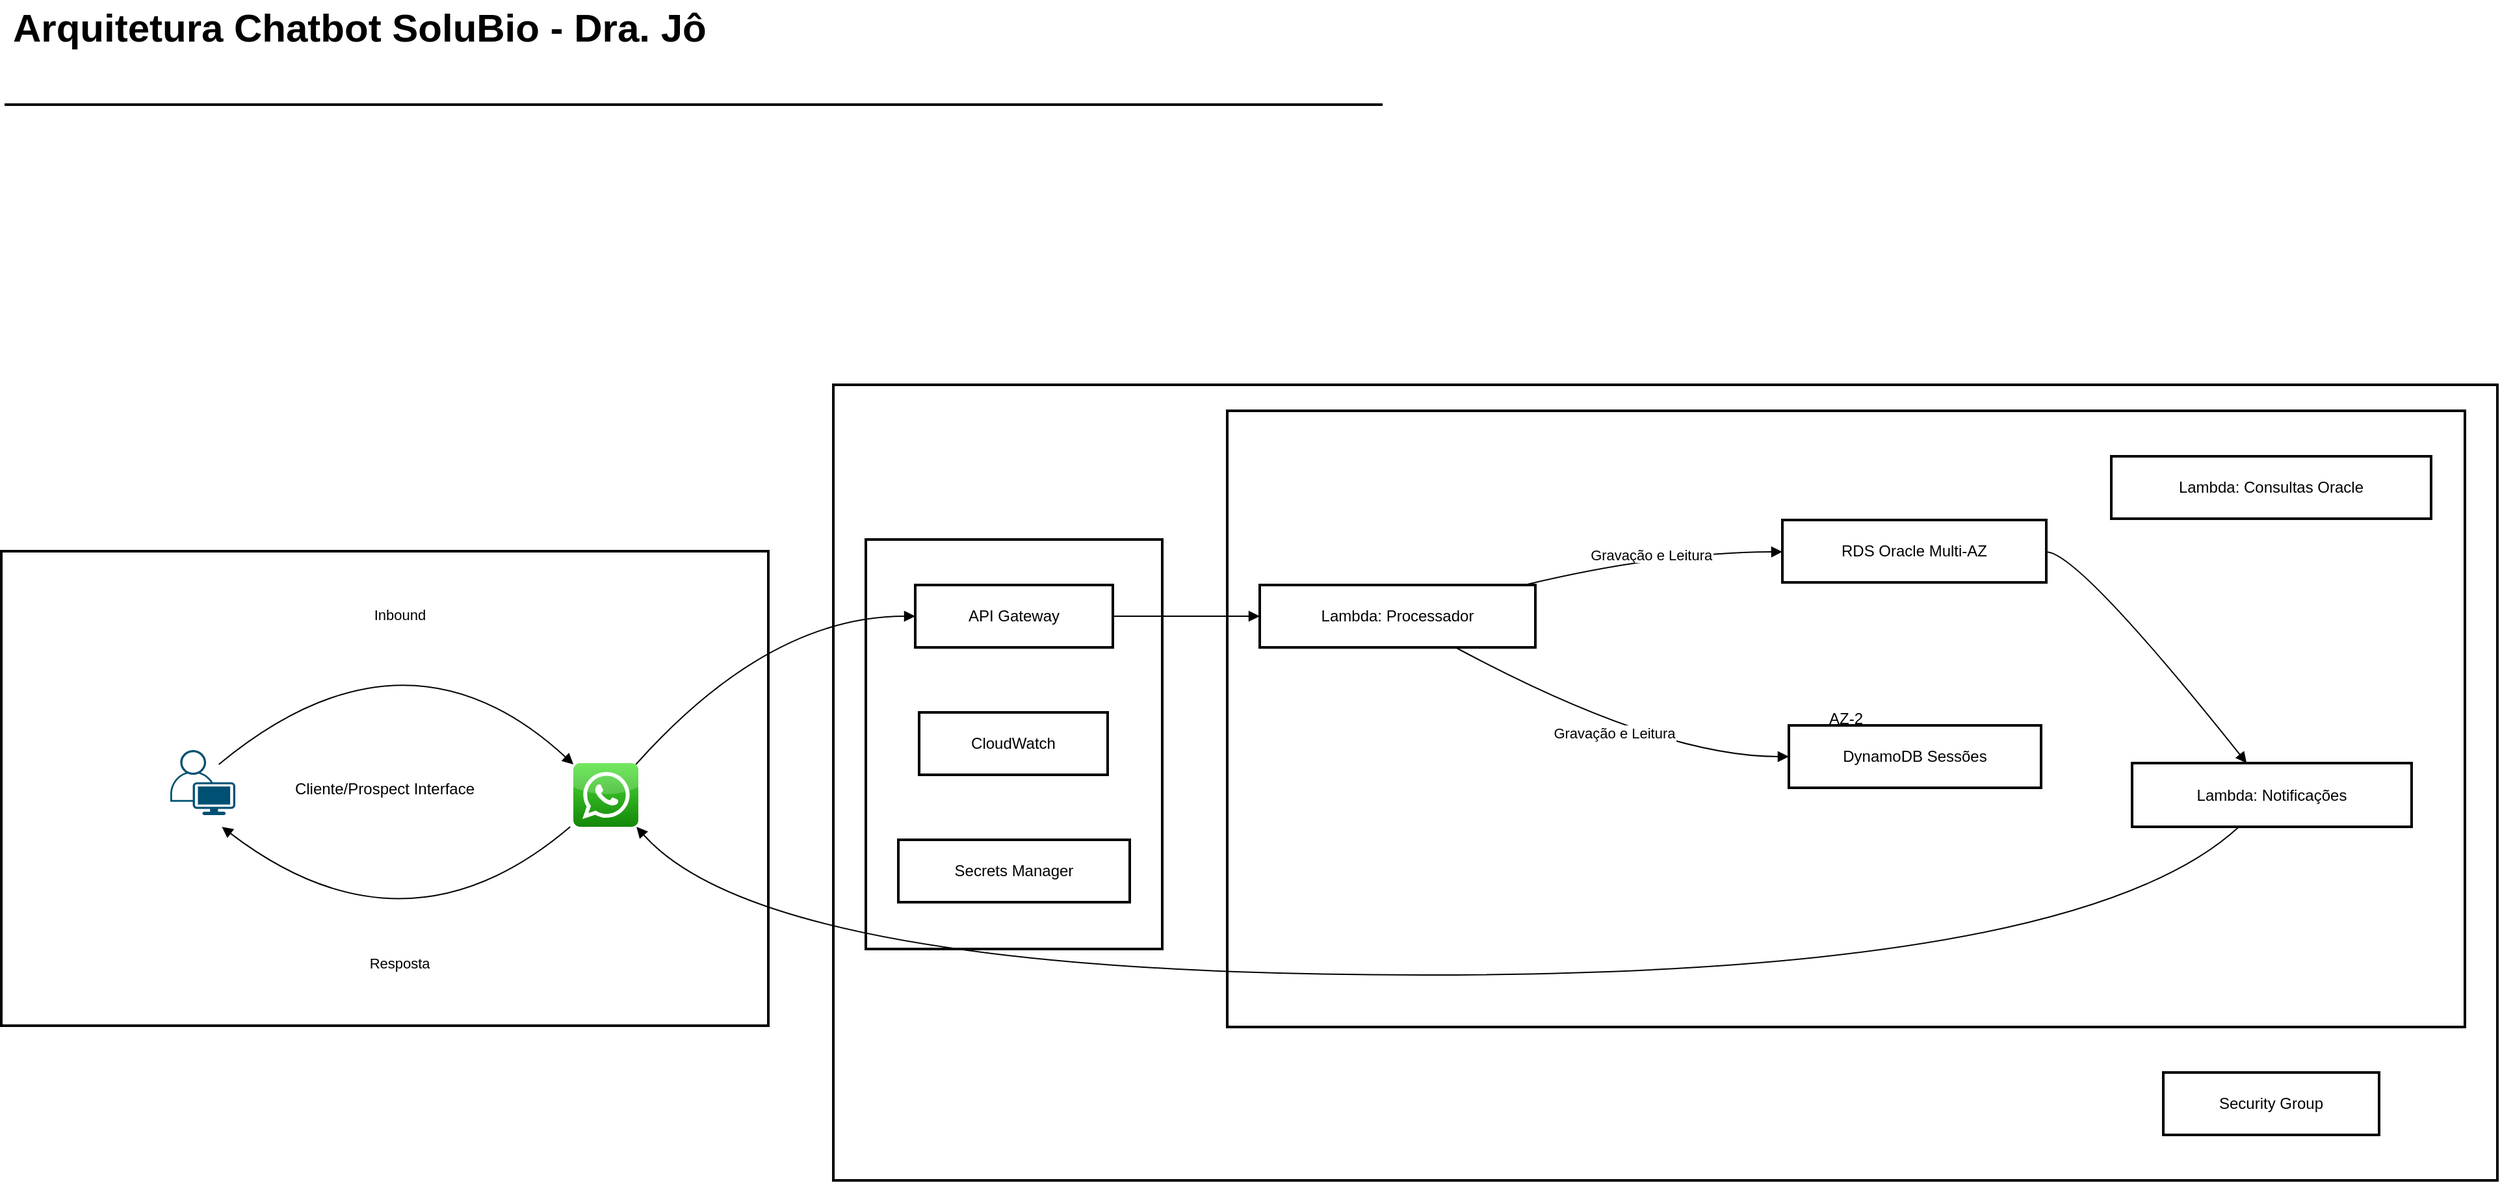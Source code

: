 <mxfile version="24.8.4">
  <diagram id="Ht1M8jgEwFfnCIfOTk4-" name="Page-1">
    <mxGraphModel dx="1562" dy="810" grid="1" gridSize="10" guides="1" tooltips="1" connect="1" arrows="1" fold="1" page="1" pageScale="1" pageWidth="1169" pageHeight="827" math="0" shadow="0">
      <root>
        <mxCell id="0" />
        <mxCell id="1" parent="0" />
        <mxCell id="KcYLGZ2GjR2jxuOkW4ey-5" value="Cliente/Prospect Interface" style="whiteSpace=wrap;strokeWidth=2;" vertex="1" parent="1">
          <mxGeometry x="50" y="488" width="590" height="365" as="geometry" />
        </mxCell>
        <mxCell id="-QjtrjUzRDEMRZ5MF8oH-47" value="Arquitetura Chatbot SoluBio - Dra. Jô&lt;div&gt;&lt;br&gt;&lt;/div&gt;" style="text;html=1;resizable=0;points=[];autosize=1;align=left;verticalAlign=top;spacingTop=-4;fontSize=30;fontStyle=1" parent="1" vertex="1">
          <mxGeometry x="56.5" y="64.5" width="520" height="80" as="geometry" />
        </mxCell>
        <mxCell id="SCVMTBWpLvtzJIhz15lM-1" value="" style="line;strokeWidth=2;html=1;fontSize=14;" parent="1" vertex="1">
          <mxGeometry x="52.5" y="139.5" width="1060" height="10" as="geometry" />
        </mxCell>
        <mxCell id="KcYLGZ2GjR2jxuOkW4ey-1" value="" style="points=[[0.35,0,0],[0.98,0.51,0],[1,0.71,0],[0.67,1,0],[0,0.795,0],[0,0.65,0]];verticalLabelPosition=bottom;sketch=0;html=1;verticalAlign=top;aspect=fixed;align=center;pointerEvents=1;shape=mxgraph.cisco19.user;fillColor=#005073;strokeColor=none;" vertex="1" parent="1">
          <mxGeometry x="180" y="641" width="50" height="50" as="geometry" />
        </mxCell>
        <mxCell id="KcYLGZ2GjR2jxuOkW4ey-2" value="AWS Cloud" style="whiteSpace=wrap;strokeWidth=2;" vertex="1" parent="1">
          <mxGeometry x="690" y="360" width="1280" height="612" as="geometry" />
        </mxCell>
        <mxCell id="KcYLGZ2GjR2jxuOkW4ey-3" value="AZ-2" style="whiteSpace=wrap;strokeWidth=2;" vertex="1" parent="1">
          <mxGeometry x="993" y="380" width="952" height="474" as="geometry" />
        </mxCell>
        <mxCell id="KcYLGZ2GjR2jxuOkW4ey-4" value="AZ-1" style="whiteSpace=wrap;strokeWidth=2;" vertex="1" parent="1">
          <mxGeometry x="715" y="479" width="228" height="315" as="geometry" />
        </mxCell>
        <mxCell id="KcYLGZ2GjR2jxuOkW4ey-9" value="API Gateway" style="whiteSpace=wrap;strokeWidth=2;" vertex="1" parent="1">
          <mxGeometry x="753" y="514" width="152" height="48" as="geometry" />
        </mxCell>
        <mxCell id="KcYLGZ2GjR2jxuOkW4ey-10" value="CloudWatch" style="whiteSpace=wrap;strokeWidth=2;" vertex="1" parent="1">
          <mxGeometry x="756" y="612" width="145" height="48" as="geometry" />
        </mxCell>
        <mxCell id="KcYLGZ2GjR2jxuOkW4ey-11" value="Secrets Manager" style="whiteSpace=wrap;strokeWidth=2;" vertex="1" parent="1">
          <mxGeometry x="740" y="710" width="178" height="48" as="geometry" />
        </mxCell>
        <mxCell id="KcYLGZ2GjR2jxuOkW4ey-12" value="Lambda: Processador" style="whiteSpace=wrap;strokeWidth=2;" vertex="1" parent="1">
          <mxGeometry x="1018" y="514" width="212" height="48" as="geometry" />
        </mxCell>
        <mxCell id="KcYLGZ2GjR2jxuOkW4ey-13" value="Lambda: Consultas Oracle" style="whiteSpace=wrap;strokeWidth=2;" vertex="1" parent="1">
          <mxGeometry x="1673" y="415" width="246" height="48" as="geometry" />
        </mxCell>
        <mxCell id="KcYLGZ2GjR2jxuOkW4ey-14" value="Lambda: Notificações" style="whiteSpace=wrap;strokeWidth=2;" vertex="1" parent="1">
          <mxGeometry x="1689" y="651" width="215" height="49" as="geometry" />
        </mxCell>
        <mxCell id="KcYLGZ2GjR2jxuOkW4ey-15" value="RDS Oracle Multi-AZ" style="whiteSpace=wrap;strokeWidth=2;" vertex="1" parent="1">
          <mxGeometry x="1420" y="464" width="203" height="48" as="geometry" />
        </mxCell>
        <mxCell id="KcYLGZ2GjR2jxuOkW4ey-16" value="DynamoDB Sessões" style="whiteSpace=wrap;strokeWidth=2;" vertex="1" parent="1">
          <mxGeometry x="1425" y="622" width="194" height="48" as="geometry" />
        </mxCell>
        <mxCell id="KcYLGZ2GjR2jxuOkW4ey-17" value="Security Group" style="whiteSpace=wrap;strokeWidth=2;" vertex="1" parent="1">
          <mxGeometry x="1713" y="889" width="166" height="48" as="geometry" />
        </mxCell>
        <mxCell id="KcYLGZ2GjR2jxuOkW4ey-18" value="Inbound" style="curved=1;startArrow=none;endArrow=block;exitX=0.67;exitY=-0.01;entryX=0.36;entryY=-0.01;rounded=0;" edge="1" parent="1">
          <mxGeometry relative="1" as="geometry">
            <Array as="points">
              <mxPoint x="361" y="533" />
            </Array>
            <mxPoint x="217.333" y="652" as="sourcePoint" />
            <mxPoint x="490.098" y="652" as="targetPoint" />
          </mxGeometry>
        </mxCell>
        <mxCell id="KcYLGZ2GjR2jxuOkW4ey-19" value="" style="curved=1;startArrow=none;endArrow=block;exitX=0.61;exitY=-0.01;entryX=0;entryY=0.5;rounded=0;" edge="1" parent="1" target="KcYLGZ2GjR2jxuOkW4ey-9">
          <mxGeometry relative="1" as="geometry">
            <Array as="points">
              <mxPoint x="640" y="538" />
            </Array>
            <mxPoint x="538.137" y="652" as="sourcePoint" />
          </mxGeometry>
        </mxCell>
        <mxCell id="KcYLGZ2GjR2jxuOkW4ey-20" value="" style="curved=1;startArrow=none;endArrow=block;exitX=1;exitY=0.5;entryX=0;entryY=0.5;rounded=0;" edge="1" parent="1" source="KcYLGZ2GjR2jxuOkW4ey-9" target="KcYLGZ2GjR2jxuOkW4ey-12">
          <mxGeometry relative="1" as="geometry">
            <Array as="points" />
          </mxGeometry>
        </mxCell>
        <mxCell id="KcYLGZ2GjR2jxuOkW4ey-21" value="Gravação e Leitura" style="curved=1;startArrow=none;endArrow=block;exitX=0.97;exitY=-0.01;entryX=0;entryY=0.51;rounded=0;" edge="1" parent="1" source="KcYLGZ2GjR2jxuOkW4ey-12" target="KcYLGZ2GjR2jxuOkW4ey-15">
          <mxGeometry relative="1" as="geometry">
            <Array as="points">
              <mxPoint x="1325" y="489" />
            </Array>
          </mxGeometry>
        </mxCell>
        <mxCell id="KcYLGZ2GjR2jxuOkW4ey-22" value="Gravação e Leitura" style="curved=1;startArrow=none;endArrow=block;exitX=0.71;exitY=1;entryX=0;entryY=0.5;rounded=0;" edge="1" parent="1" source="KcYLGZ2GjR2jxuOkW4ey-12" target="KcYLGZ2GjR2jxuOkW4ey-16">
          <mxGeometry relative="1" as="geometry">
            <Array as="points">
              <mxPoint x="1325" y="646" />
            </Array>
          </mxGeometry>
        </mxCell>
        <mxCell id="KcYLGZ2GjR2jxuOkW4ey-23" value="" style="curved=1;startArrow=none;endArrow=block;exitX=1;exitY=0.51;entryX=0.41;entryY=0;rounded=0;" edge="1" parent="1" source="KcYLGZ2GjR2jxuOkW4ey-15" target="KcYLGZ2GjR2jxuOkW4ey-14">
          <mxGeometry relative="1" as="geometry">
            <Array as="points">
              <mxPoint x="1648" y="489" />
            </Array>
          </mxGeometry>
        </mxCell>
        <mxCell id="KcYLGZ2GjR2jxuOkW4ey-24" value="" style="curved=1;startArrow=none;endArrow=block;exitX=0.38;exitY=1.01;entryX=0.61;entryY=1;rounded=0;" edge="1" parent="1" source="KcYLGZ2GjR2jxuOkW4ey-14">
          <mxGeometry relative="1" as="geometry">
            <Array as="points">
              <mxPoint x="1648" y="814" />
              <mxPoint x="640" y="814" />
            </Array>
            <mxPoint x="538.56" y="700" as="targetPoint" />
          </mxGeometry>
        </mxCell>
        <mxCell id="KcYLGZ2GjR2jxuOkW4ey-25" value="Resposta" style="curved=1;startArrow=none;endArrow=block;exitX=0.35;exitY=1;entryX=0.68;entryY=1;rounded=0;" edge="1" parent="1">
          <mxGeometry relative="1" as="geometry">
            <Array as="points">
              <mxPoint x="361" y="808" />
            </Array>
            <mxPoint x="487.6" y="700" as="sourcePoint" />
            <mxPoint x="219.64" y="700" as="targetPoint" />
          </mxGeometry>
        </mxCell>
        <mxCell id="KcYLGZ2GjR2jxuOkW4ey-26" value="" style="dashed=0;outlineConnect=0;html=1;align=center;labelPosition=center;verticalLabelPosition=bottom;verticalAlign=top;shape=mxgraph.webicons.whatsapp;fillColor=#4FE238;gradientColor=#138709" vertex="1" parent="1">
          <mxGeometry x="490" y="651" width="50" height="49" as="geometry" />
        </mxCell>
      </root>
    </mxGraphModel>
  </diagram>
</mxfile>
